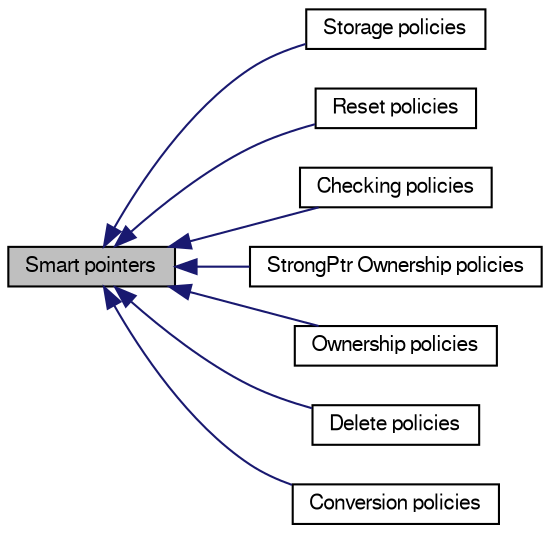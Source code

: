 digraph structs
{
  bgcolor="transparent";
  edge [fontname="FreeSans",fontsize="10",labelfontname="FreeSans",labelfontsize="10"];
  node [fontname="FreeSans",fontsize="10",shape=record];
  rankdir=LR;
  Node2 [label="Storage policies",height=0.2,width=0.4,color="black",URL="$a00220.html"];
  Node7 [label="Reset policies",height=0.2,width=0.4,color="black",URL="$a00225.html"];
  Node4 [label="Checking policies",height=0.2,width=0.4,color="black",URL="$a00222.html"];
  Node5 [label="StrongPtr Ownership policies",height=0.2,width=0.4,color="black",URL="$a00223.html"];
  Node0 [label="Smart pointers",height=0.2,width=0.4,color="black", fillcolor="grey75", style="filled" fontcolor="black"];
  Node1 [label="Ownership policies",height=0.2,width=0.4,color="black",URL="$a00219.html"];
  Node6 [label="Delete policies",height=0.2,width=0.4,color="black",URL="$a00224.html"];
  Node3 [label="Conversion policies",height=0.2,width=0.4,color="black",URL="$a00221.html"];
  Node0->Node1 [shape=plaintext, color="midnightblue", dir="back", style="solid"];
  Node0->Node2 [shape=plaintext, color="midnightblue", dir="back", style="solid"];
  Node0->Node3 [shape=plaintext, color="midnightblue", dir="back", style="solid"];
  Node0->Node4 [shape=plaintext, color="midnightblue", dir="back", style="solid"];
  Node0->Node5 [shape=plaintext, color="midnightblue", dir="back", style="solid"];
  Node0->Node6 [shape=plaintext, color="midnightblue", dir="back", style="solid"];
  Node0->Node7 [shape=plaintext, color="midnightblue", dir="back", style="solid"];
}
